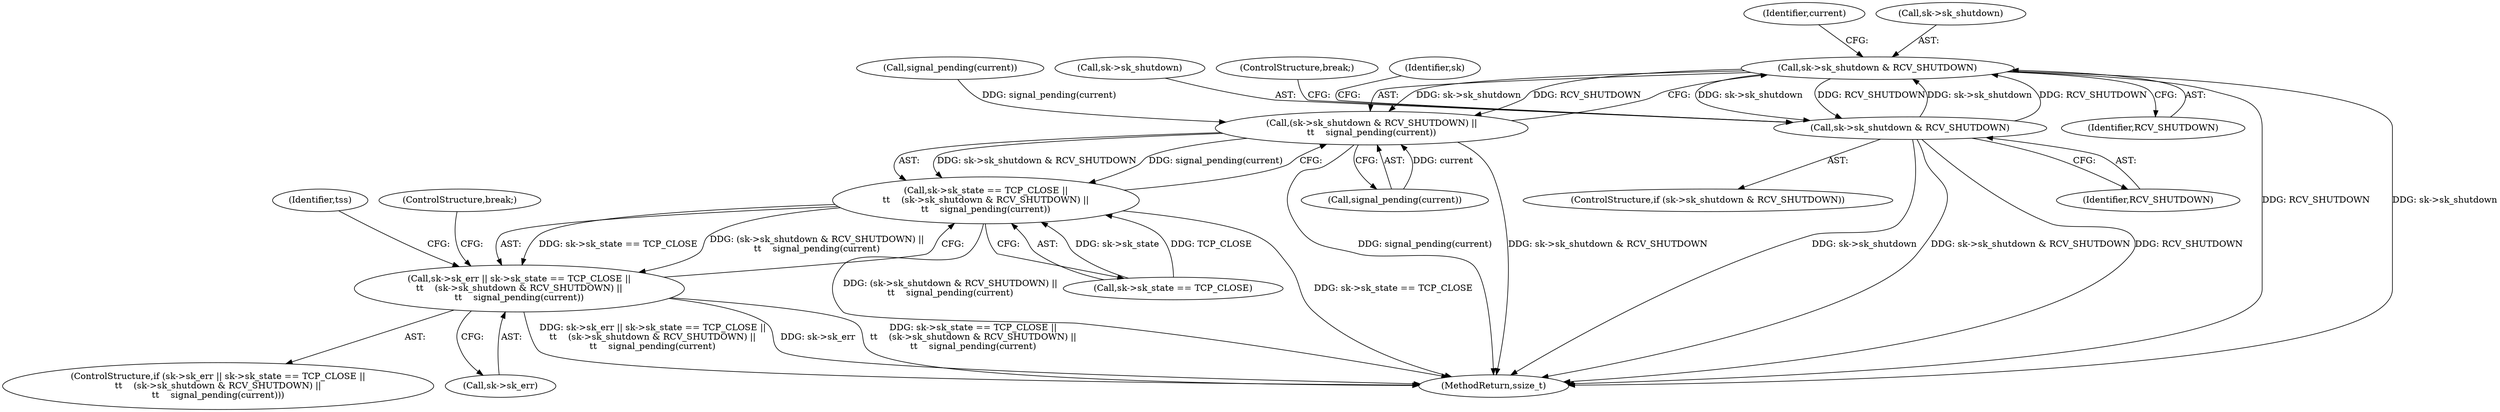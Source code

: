 digraph "0_linux_ccf7abb93af09ad0868ae9033d1ca8108bdaec82@pointer" {
"1000270" [label="(Call,sk->sk_shutdown & RCV_SHUTDOWN)"];
"1000187" [label="(Call,sk->sk_shutdown & RCV_SHUTDOWN)"];
"1000270" [label="(Call,sk->sk_shutdown & RCV_SHUTDOWN)"];
"1000269" [label="(Call,(sk->sk_shutdown & RCV_SHUTDOWN) ||\n\t\t    signal_pending(current))"];
"1000263" [label="(Call,sk->sk_state == TCP_CLOSE ||\n\t\t    (sk->sk_shutdown & RCV_SHUTDOWN) ||\n\t\t    signal_pending(current))"];
"1000259" [label="(Call,sk->sk_err || sk->sk_state == TCP_CLOSE ||\n\t\t    (sk->sk_shutdown & RCV_SHUTDOWN) ||\n\t\t    signal_pending(current))"];
"1000187" [label="(Call,sk->sk_shutdown & RCV_SHUTDOWN)"];
"1000188" [label="(Call,sk->sk_shutdown)"];
"1000149" [label="(Identifier,tss)"];
"1000259" [label="(Call,sk->sk_err || sk->sk_state == TCP_CLOSE ||\n\t\t    (sk->sk_shutdown & RCV_SHUTDOWN) ||\n\t\t    signal_pending(current))"];
"1000258" [label="(ControlStructure,if (sk->sk_err || sk->sk_state == TCP_CLOSE ||\n\t\t    (sk->sk_shutdown & RCV_SHUTDOWN) ||\n\t\t    signal_pending(current)))"];
"1000263" [label="(Call,sk->sk_state == TCP_CLOSE ||\n\t\t    (sk->sk_shutdown & RCV_SHUTDOWN) ||\n\t\t    signal_pending(current))"];
"1000233" [label="(Call,signal_pending(current))"];
"1000276" [label="(Identifier,current)"];
"1000270" [label="(Call,sk->sk_shutdown & RCV_SHUTDOWN)"];
"1000271" [label="(Call,sk->sk_shutdown)"];
"1000192" [label="(ControlStructure,break;)"];
"1000196" [label="(Identifier,sk)"];
"1000264" [label="(Call,sk->sk_state == TCP_CLOSE)"];
"1000277" [label="(ControlStructure,break;)"];
"1000275" [label="(Call,signal_pending(current))"];
"1000269" [label="(Call,(sk->sk_shutdown & RCV_SHUTDOWN) ||\n\t\t    signal_pending(current))"];
"1000274" [label="(Identifier,RCV_SHUTDOWN)"];
"1000186" [label="(ControlStructure,if (sk->sk_shutdown & RCV_SHUTDOWN))"];
"1000286" [label="(MethodReturn,ssize_t)"];
"1000260" [label="(Call,sk->sk_err)"];
"1000191" [label="(Identifier,RCV_SHUTDOWN)"];
"1000270" -> "1000269"  [label="AST: "];
"1000270" -> "1000274"  [label="CFG: "];
"1000271" -> "1000270"  [label="AST: "];
"1000274" -> "1000270"  [label="AST: "];
"1000276" -> "1000270"  [label="CFG: "];
"1000269" -> "1000270"  [label="CFG: "];
"1000270" -> "1000286"  [label="DDG: RCV_SHUTDOWN"];
"1000270" -> "1000286"  [label="DDG: sk->sk_shutdown"];
"1000270" -> "1000187"  [label="DDG: sk->sk_shutdown"];
"1000270" -> "1000187"  [label="DDG: RCV_SHUTDOWN"];
"1000270" -> "1000269"  [label="DDG: sk->sk_shutdown"];
"1000270" -> "1000269"  [label="DDG: RCV_SHUTDOWN"];
"1000187" -> "1000270"  [label="DDG: sk->sk_shutdown"];
"1000187" -> "1000270"  [label="DDG: RCV_SHUTDOWN"];
"1000187" -> "1000186"  [label="AST: "];
"1000187" -> "1000191"  [label="CFG: "];
"1000188" -> "1000187"  [label="AST: "];
"1000191" -> "1000187"  [label="AST: "];
"1000192" -> "1000187"  [label="CFG: "];
"1000196" -> "1000187"  [label="CFG: "];
"1000187" -> "1000286"  [label="DDG: sk->sk_shutdown"];
"1000187" -> "1000286"  [label="DDG: sk->sk_shutdown & RCV_SHUTDOWN"];
"1000187" -> "1000286"  [label="DDG: RCV_SHUTDOWN"];
"1000269" -> "1000263"  [label="AST: "];
"1000269" -> "1000275"  [label="CFG: "];
"1000275" -> "1000269"  [label="AST: "];
"1000263" -> "1000269"  [label="CFG: "];
"1000269" -> "1000286"  [label="DDG: signal_pending(current)"];
"1000269" -> "1000286"  [label="DDG: sk->sk_shutdown & RCV_SHUTDOWN"];
"1000269" -> "1000263"  [label="DDG: sk->sk_shutdown & RCV_SHUTDOWN"];
"1000269" -> "1000263"  [label="DDG: signal_pending(current)"];
"1000275" -> "1000269"  [label="DDG: current"];
"1000233" -> "1000269"  [label="DDG: signal_pending(current)"];
"1000263" -> "1000259"  [label="AST: "];
"1000263" -> "1000264"  [label="CFG: "];
"1000264" -> "1000263"  [label="AST: "];
"1000259" -> "1000263"  [label="CFG: "];
"1000263" -> "1000286"  [label="DDG: (sk->sk_shutdown & RCV_SHUTDOWN) ||\n\t\t    signal_pending(current)"];
"1000263" -> "1000286"  [label="DDG: sk->sk_state == TCP_CLOSE"];
"1000263" -> "1000259"  [label="DDG: sk->sk_state == TCP_CLOSE"];
"1000263" -> "1000259"  [label="DDG: (sk->sk_shutdown & RCV_SHUTDOWN) ||\n\t\t    signal_pending(current)"];
"1000264" -> "1000263"  [label="DDG: sk->sk_state"];
"1000264" -> "1000263"  [label="DDG: TCP_CLOSE"];
"1000259" -> "1000258"  [label="AST: "];
"1000259" -> "1000260"  [label="CFG: "];
"1000260" -> "1000259"  [label="AST: "];
"1000149" -> "1000259"  [label="CFG: "];
"1000277" -> "1000259"  [label="CFG: "];
"1000259" -> "1000286"  [label="DDG: sk->sk_err || sk->sk_state == TCP_CLOSE ||\n\t\t    (sk->sk_shutdown & RCV_SHUTDOWN) ||\n\t\t    signal_pending(current)"];
"1000259" -> "1000286"  [label="DDG: sk->sk_err"];
"1000259" -> "1000286"  [label="DDG: sk->sk_state == TCP_CLOSE ||\n\t\t    (sk->sk_shutdown & RCV_SHUTDOWN) ||\n\t\t    signal_pending(current)"];
}
